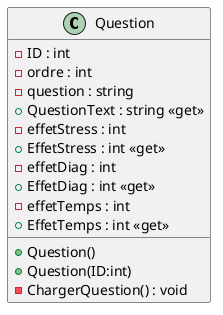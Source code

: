 @startuml
class Question {
    - ID : int
    - ordre : int
    - question : string
    + QuestionText : string <<get>>
    - effetStress : int
    + EffetStress : int <<get>>
    - effetDiag : int
    + EffetDiag : int <<get>>
    - effetTemps : int
    + EffetTemps : int <<get>>
    + Question()
    + Question(ID:int)
    - ChargerQuestion() : void
}
@enduml
